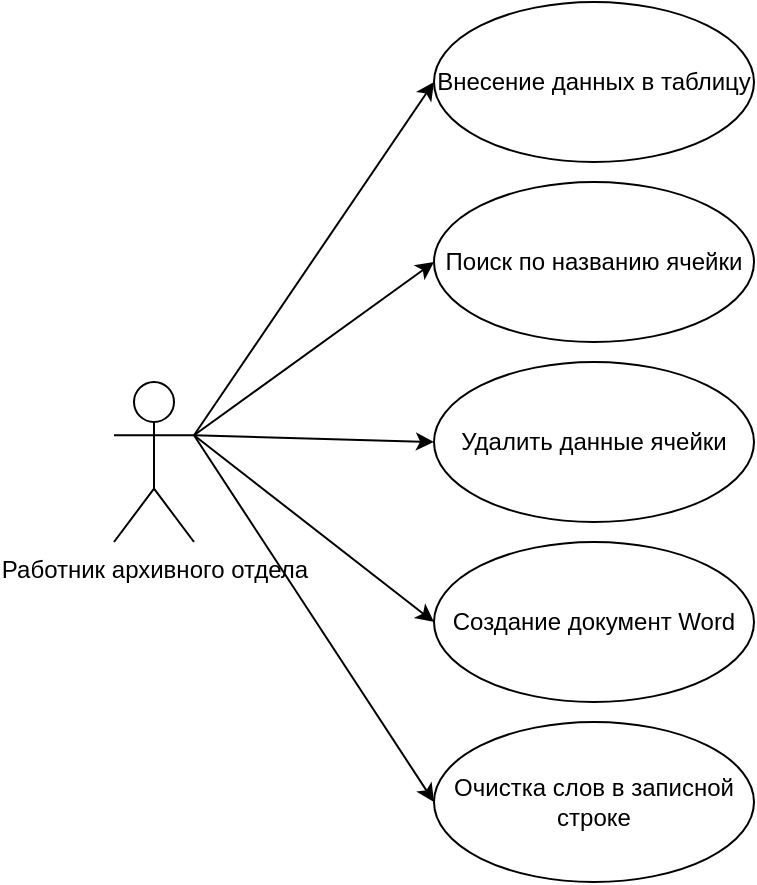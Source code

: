 <mxfile version="14.6.11"><diagram id="m2VAJzWkOzObFA2F8s-r" name="Page-1"><mxGraphModel dx="1422" dy="713" grid="1" gridSize="10" guides="1" tooltips="1" connect="1" arrows="1" fold="1" page="1" pageScale="1" pageWidth="827" pageHeight="1169" math="0" shadow="0"><root><mxCell id="0"/><mxCell id="1" parent="0"/><mxCell id="3jcPO4LZGdUw9bjOBKEJ-1" value="Работник архивного отдела" style="shape=umlActor;verticalLabelPosition=bottom;verticalAlign=top;html=1;outlineConnect=0;" parent="1" vertex="1"><mxGeometry x="280" y="340" width="40" height="80" as="geometry"/></mxCell><mxCell id="WfYaLBsTteswN7MKIWeN-3" value="Поиск по названию ячейки" style="ellipse;whiteSpace=wrap;html=1;" vertex="1" parent="1"><mxGeometry x="440" y="240" width="160" height="80" as="geometry"/></mxCell><mxCell id="WfYaLBsTteswN7MKIWeN-4" value="Удалить данные ячейки" style="ellipse;whiteSpace=wrap;html=1;" vertex="1" parent="1"><mxGeometry x="440" y="330" width="160" height="80" as="geometry"/></mxCell><mxCell id="WfYaLBsTteswN7MKIWeN-5" value="Создание документ Word" style="ellipse;whiteSpace=wrap;html=1;" vertex="1" parent="1"><mxGeometry x="440" y="420" width="160" height="80" as="geometry"/></mxCell><mxCell id="WfYaLBsTteswN7MKIWeN-6" value="Очистка слов в записной строке" style="ellipse;whiteSpace=wrap;html=1;" vertex="1" parent="1"><mxGeometry x="440" y="510" width="160" height="80" as="geometry"/></mxCell><mxCell id="WfYaLBsTteswN7MKIWeN-7" value="Внесение данных в таблицу" style="ellipse;whiteSpace=wrap;html=1;" vertex="1" parent="1"><mxGeometry x="440" y="150" width="160" height="80" as="geometry"/></mxCell><mxCell id="WfYaLBsTteswN7MKIWeN-8" value="" style="endArrow=classic;html=1;exitX=1;exitY=0.333;exitDx=0;exitDy=0;exitPerimeter=0;entryX=0;entryY=0.5;entryDx=0;entryDy=0;" edge="1" parent="1" source="3jcPO4LZGdUw9bjOBKEJ-1" target="WfYaLBsTteswN7MKIWeN-7"><mxGeometry width="50" height="50" relative="1" as="geometry"><mxPoint x="370" y="390" as="sourcePoint"/><mxPoint x="420" y="340" as="targetPoint"/></mxGeometry></mxCell><mxCell id="WfYaLBsTteswN7MKIWeN-9" value="" style="endArrow=classic;html=1;exitX=1;exitY=0.333;exitDx=0;exitDy=0;exitPerimeter=0;entryX=0;entryY=0.5;entryDx=0;entryDy=0;" edge="1" parent="1" source="3jcPO4LZGdUw9bjOBKEJ-1" target="WfYaLBsTteswN7MKIWeN-3"><mxGeometry width="50" height="50" relative="1" as="geometry"><mxPoint x="290" y="520" as="sourcePoint"/><mxPoint x="340" y="470" as="targetPoint"/></mxGeometry></mxCell><mxCell id="WfYaLBsTteswN7MKIWeN-10" value="" style="endArrow=classic;html=1;exitX=1;exitY=0.333;exitDx=0;exitDy=0;exitPerimeter=0;entryX=0;entryY=0.5;entryDx=0;entryDy=0;" edge="1" parent="1" source="3jcPO4LZGdUw9bjOBKEJ-1" target="WfYaLBsTteswN7MKIWeN-4"><mxGeometry width="50" height="50" relative="1" as="geometry"><mxPoint x="380" y="530" as="sourcePoint"/><mxPoint x="430" y="480" as="targetPoint"/></mxGeometry></mxCell><mxCell id="WfYaLBsTteswN7MKIWeN-11" value="" style="endArrow=classic;html=1;exitX=1;exitY=0.333;exitDx=0;exitDy=0;exitPerimeter=0;entryX=0;entryY=0.5;entryDx=0;entryDy=0;" edge="1" parent="1" source="3jcPO4LZGdUw9bjOBKEJ-1" target="WfYaLBsTteswN7MKIWeN-5"><mxGeometry width="50" height="50" relative="1" as="geometry"><mxPoint x="340" y="510" as="sourcePoint"/><mxPoint x="390" y="460" as="targetPoint"/></mxGeometry></mxCell><mxCell id="WfYaLBsTteswN7MKIWeN-12" value="" style="endArrow=classic;html=1;exitX=1;exitY=0.333;exitDx=0;exitDy=0;exitPerimeter=0;entryX=0;entryY=0.5;entryDx=0;entryDy=0;" edge="1" parent="1" source="3jcPO4LZGdUw9bjOBKEJ-1" target="WfYaLBsTteswN7MKIWeN-6"><mxGeometry width="50" height="50" relative="1" as="geometry"><mxPoint x="340" y="540" as="sourcePoint"/><mxPoint x="390" y="490" as="targetPoint"/></mxGeometry></mxCell></root></mxGraphModel></diagram></mxfile>